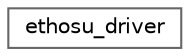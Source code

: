 digraph "Graphical Class Hierarchy"
{
 // LATEX_PDF_SIZE
  bgcolor="transparent";
  edge [fontname=Helvetica,fontsize=10,labelfontname=Helvetica,labelfontsize=10];
  node [fontname=Helvetica,fontsize=10,shape=box,height=0.2,width=0.4];
  rankdir="LR";
  Node0 [id="Node000000",label="ethosu_driver",height=0.2,width=0.4,color="grey40", fillcolor="white", style="filled",URL="$structethosu__driver.html",tooltip=" "];
}
